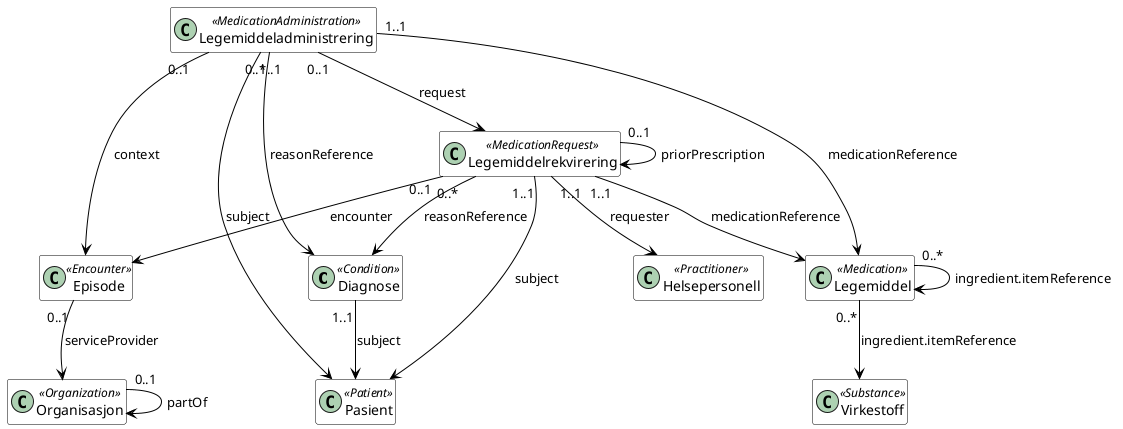 @startuml informasjonemodell-enkel

hide empty members
skinparam class {
    BackgroundColor White
    ArrowColor Black
    BorderColor Black
}

class Diagnose <<Condition>> [[StructureDefinition-lmdi-condition.html Diagnose _blank]]
class Episode <<Encounter>> [[StructureDefinition-lmdi-encounter.html Episode _blank]]
class Helsepersonell <<Practitioner>> [[StructureDefinition-lmdi-practitioner.html Helsepersonell _blank]]
class Legemiddel <<Medication>> [[StructureDefinition-lmdi-medication.html Legemiddel _blank]]
class Legemiddeladministrering <<MedicationAdministration>> [[StructureDefinition-lmdi-medicationadministration.html Legemiddeladministrering _blank]]
class Legemiddelrekvirering <<MedicationRequest>> [[StructureDefinition-lmdi-medicationrequest.html Legemiddelrekvirering _blank]]
class Organisasjon <<Organization>> [[StructureDefinition-lmdi-organization.html Organisasjon _blank]]
class Pasient <<Patient>> [[StructureDefinition-lmdi-patient.html Pasient _blank]]
class Virkestoff <<Substance>> [[StructureDefinition-lmdi-substance.html Virkestoff _blank]]

Diagnose "1..1" --> Pasient : "subject"
Episode "0..1" --> Organisasjon : "serviceProvider"
Legemiddel "0..*" --> Virkestoff : "ingredient.itemReference"
Legemiddel "0..*" --> Legemiddel : "ingredient.itemReference"
Legemiddeladministrering "1..1" --> Legemiddel : "medicationReference"
Legemiddeladministrering "1..1" --> Pasient : "subject"
Legemiddeladministrering "0..1" --> Episode : "context"
Legemiddeladministrering "0..*" --> Diagnose : "reasonReference"
Legemiddeladministrering "0..1" --> Legemiddelrekvirering : "request"
Legemiddelrekvirering "1..1" --> Legemiddel : "medicationReference"
Legemiddelrekvirering "1..1" --> Pasient : "subject"
Legemiddelrekvirering "0..1" --> Episode : "encounter"
Legemiddelrekvirering "1..1" --> Helsepersonell : "requester"
Legemiddelrekvirering "0..*" --> Diagnose : "reasonReference"
Legemiddelrekvirering "0..1" --> Legemiddelrekvirering : "priorPrescription"
Organisasjon "0..1" --> Organisasjon : "partOf"

@enduml
